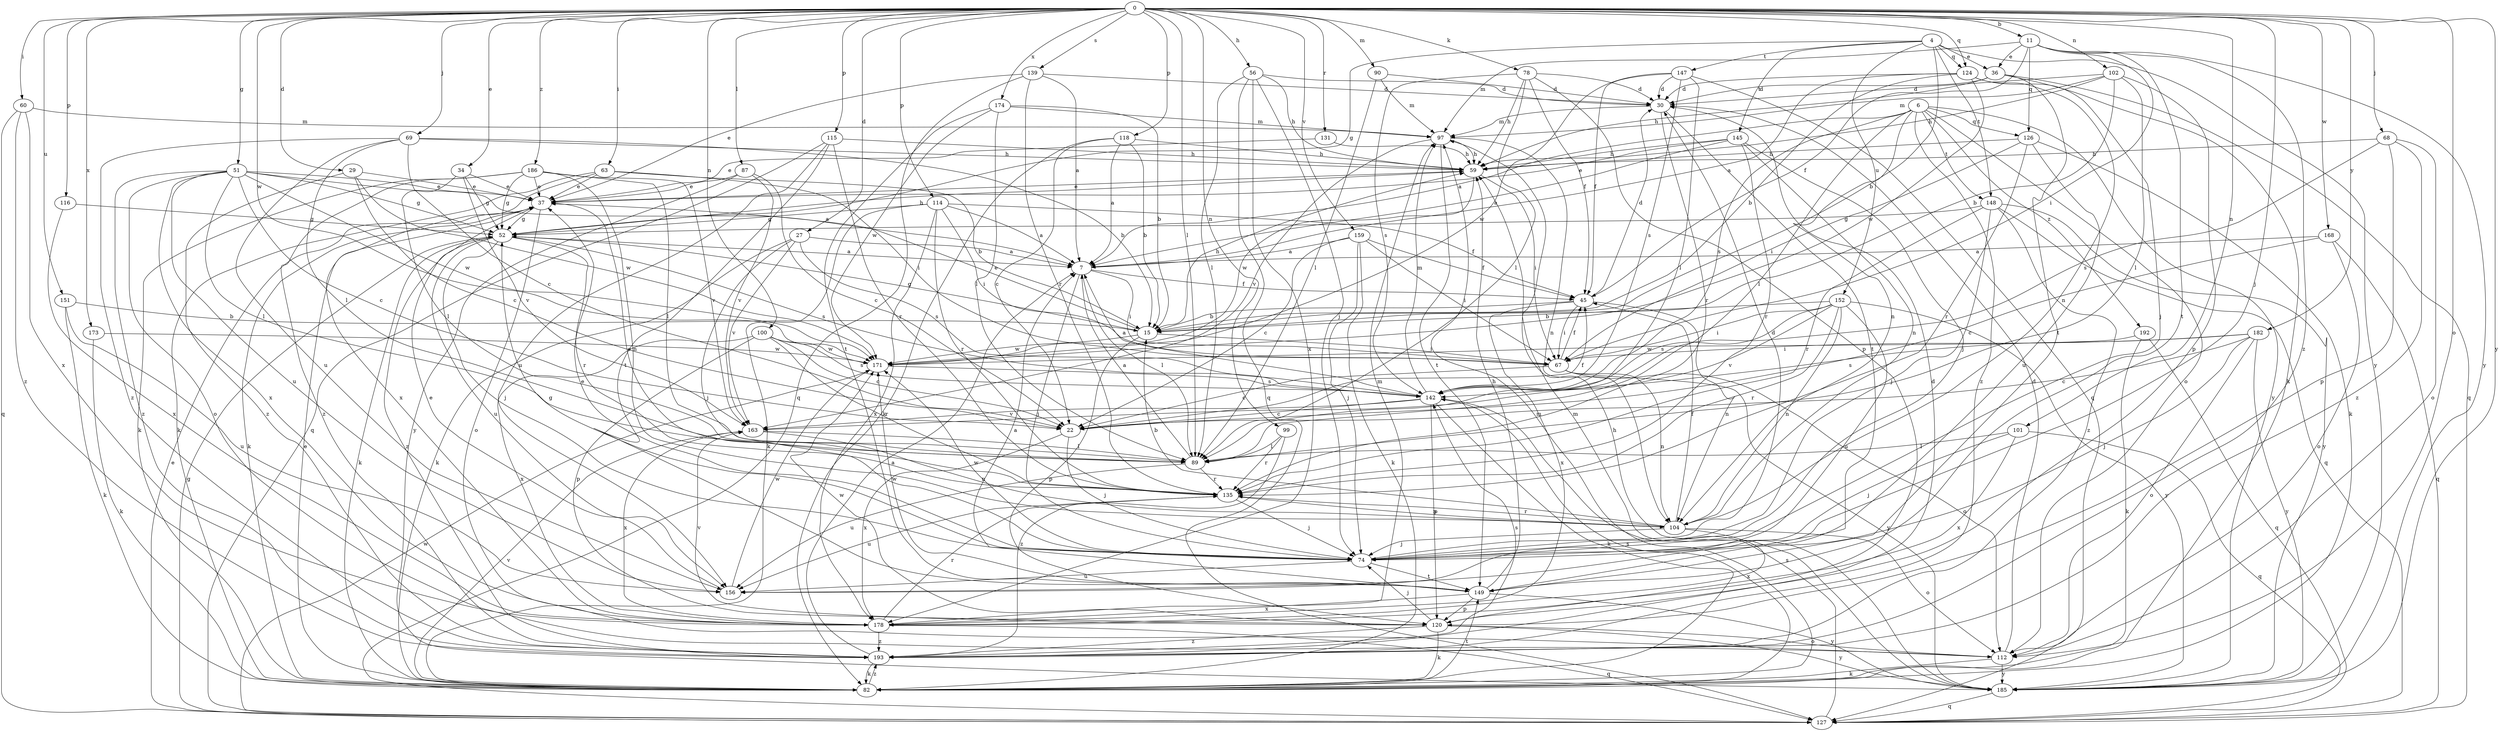 strict digraph  {
0;
4;
6;
7;
11;
15;
22;
27;
29;
30;
34;
36;
37;
45;
51;
52;
56;
59;
60;
63;
67;
68;
69;
74;
78;
82;
87;
89;
90;
97;
99;
100;
101;
102;
104;
112;
114;
115;
116;
118;
120;
124;
126;
127;
131;
135;
139;
142;
145;
147;
148;
149;
151;
152;
156;
159;
163;
168;
171;
173;
174;
178;
182;
185;
186;
192;
193;
0 -> 11  [label=b];
0 -> 27  [label=d];
0 -> 29  [label=d];
0 -> 34  [label=e];
0 -> 51  [label=g];
0 -> 56  [label=h];
0 -> 60  [label=i];
0 -> 63  [label=i];
0 -> 68  [label=j];
0 -> 69  [label=j];
0 -> 74  [label=j];
0 -> 78  [label=k];
0 -> 87  [label=l];
0 -> 89  [label=l];
0 -> 90  [label=m];
0 -> 99  [label=n];
0 -> 100  [label=n];
0 -> 101  [label=n];
0 -> 102  [label=n];
0 -> 112  [label=o];
0 -> 114  [label=p];
0 -> 115  [label=p];
0 -> 116  [label=p];
0 -> 118  [label=p];
0 -> 124  [label=q];
0 -> 131  [label=r];
0 -> 139  [label=s];
0 -> 151  [label=u];
0 -> 159  [label=v];
0 -> 168  [label=w];
0 -> 171  [label=w];
0 -> 173  [label=x];
0 -> 174  [label=x];
0 -> 182  [label=y];
0 -> 185  [label=y];
0 -> 186  [label=z];
4 -> 15  [label=b];
4 -> 36  [label=e];
4 -> 52  [label=g];
4 -> 124  [label=q];
4 -> 145  [label=t];
4 -> 147  [label=t];
4 -> 148  [label=t];
4 -> 152  [label=u];
4 -> 185  [label=y];
6 -> 7  [label=a];
6 -> 89  [label=l];
6 -> 104  [label=n];
6 -> 112  [label=o];
6 -> 126  [label=q];
6 -> 142  [label=s];
6 -> 148  [label=t];
6 -> 185  [label=y];
6 -> 192  [label=z];
6 -> 193  [label=z];
7 -> 45  [label=f];
7 -> 67  [label=i];
7 -> 74  [label=j];
7 -> 89  [label=l];
11 -> 36  [label=e];
11 -> 45  [label=f];
11 -> 67  [label=i];
11 -> 97  [label=m];
11 -> 126  [label=q];
11 -> 149  [label=t];
11 -> 185  [label=y];
11 -> 193  [label=z];
15 -> 37  [label=e];
15 -> 52  [label=g];
15 -> 59  [label=h];
15 -> 67  [label=i];
15 -> 120  [label=p];
15 -> 171  [label=w];
22 -> 45  [label=f];
22 -> 74  [label=j];
22 -> 178  [label=x];
27 -> 7  [label=a];
27 -> 74  [label=j];
27 -> 82  [label=k];
27 -> 142  [label=s];
27 -> 163  [label=v];
29 -> 22  [label=c];
29 -> 37  [label=e];
29 -> 171  [label=w];
29 -> 193  [label=z];
30 -> 97  [label=m];
30 -> 135  [label=r];
30 -> 149  [label=t];
34 -> 37  [label=e];
34 -> 52  [label=g];
34 -> 89  [label=l];
34 -> 163  [label=v];
36 -> 30  [label=d];
36 -> 59  [label=h];
36 -> 82  [label=k];
36 -> 127  [label=q];
36 -> 149  [label=t];
37 -> 52  [label=g];
37 -> 82  [label=k];
37 -> 112  [label=o];
45 -> 15  [label=b];
45 -> 30  [label=d];
45 -> 67  [label=i];
45 -> 104  [label=n];
45 -> 178  [label=x];
51 -> 7  [label=a];
51 -> 22  [label=c];
51 -> 37  [label=e];
51 -> 52  [label=g];
51 -> 89  [label=l];
51 -> 112  [label=o];
51 -> 156  [label=u];
51 -> 171  [label=w];
51 -> 178  [label=x];
51 -> 193  [label=z];
52 -> 7  [label=a];
52 -> 59  [label=h];
52 -> 74  [label=j];
52 -> 82  [label=k];
52 -> 135  [label=r];
52 -> 142  [label=s];
52 -> 156  [label=u];
52 -> 193  [label=z];
56 -> 30  [label=d];
56 -> 59  [label=h];
56 -> 74  [label=j];
56 -> 89  [label=l];
56 -> 127  [label=q];
56 -> 178  [label=x];
59 -> 37  [label=e];
59 -> 67  [label=i];
59 -> 171  [label=w];
60 -> 97  [label=m];
60 -> 127  [label=q];
60 -> 178  [label=x];
60 -> 193  [label=z];
63 -> 15  [label=b];
63 -> 37  [label=e];
63 -> 67  [label=i];
63 -> 82  [label=k];
63 -> 178  [label=x];
67 -> 22  [label=c];
67 -> 45  [label=f];
67 -> 104  [label=n];
67 -> 112  [label=o];
67 -> 185  [label=y];
68 -> 59  [label=h];
68 -> 112  [label=o];
68 -> 120  [label=p];
68 -> 142  [label=s];
68 -> 193  [label=z];
69 -> 15  [label=b];
69 -> 22  [label=c];
69 -> 59  [label=h];
69 -> 89  [label=l];
69 -> 156  [label=u];
69 -> 193  [label=z];
74 -> 30  [label=d];
74 -> 37  [label=e];
74 -> 52  [label=g];
74 -> 149  [label=t];
74 -> 156  [label=u];
74 -> 171  [label=w];
78 -> 30  [label=d];
78 -> 45  [label=f];
78 -> 59  [label=h];
78 -> 89  [label=l];
78 -> 120  [label=p];
78 -> 142  [label=s];
82 -> 37  [label=e];
82 -> 97  [label=m];
82 -> 142  [label=s];
82 -> 149  [label=t];
82 -> 163  [label=v];
82 -> 193  [label=z];
87 -> 22  [label=c];
87 -> 37  [label=e];
87 -> 163  [label=v];
87 -> 185  [label=y];
89 -> 7  [label=a];
89 -> 135  [label=r];
89 -> 156  [label=u];
90 -> 30  [label=d];
90 -> 89  [label=l];
90 -> 97  [label=m];
97 -> 59  [label=h];
97 -> 104  [label=n];
97 -> 149  [label=t];
97 -> 163  [label=v];
99 -> 89  [label=l];
99 -> 135  [label=r];
99 -> 193  [label=z];
100 -> 22  [label=c];
100 -> 120  [label=p];
100 -> 135  [label=r];
100 -> 142  [label=s];
100 -> 171  [label=w];
100 -> 178  [label=x];
101 -> 74  [label=j];
101 -> 89  [label=l];
101 -> 127  [label=q];
101 -> 178  [label=x];
102 -> 15  [label=b];
102 -> 30  [label=d];
102 -> 59  [label=h];
102 -> 89  [label=l];
102 -> 97  [label=m];
102 -> 120  [label=p];
104 -> 15  [label=b];
104 -> 45  [label=f];
104 -> 74  [label=j];
104 -> 112  [label=o];
104 -> 135  [label=r];
104 -> 178  [label=x];
112 -> 30  [label=d];
112 -> 82  [label=k];
112 -> 185  [label=y];
114 -> 7  [label=a];
114 -> 45  [label=f];
114 -> 52  [label=g];
114 -> 67  [label=i];
114 -> 82  [label=k];
114 -> 135  [label=r];
114 -> 178  [label=x];
115 -> 59  [label=h];
115 -> 127  [label=q];
115 -> 135  [label=r];
115 -> 149  [label=t];
115 -> 156  [label=u];
116 -> 52  [label=g];
116 -> 178  [label=x];
118 -> 7  [label=a];
118 -> 15  [label=b];
118 -> 22  [label=c];
118 -> 59  [label=h];
118 -> 82  [label=k];
120 -> 74  [label=j];
120 -> 82  [label=k];
120 -> 112  [label=o];
120 -> 163  [label=v];
120 -> 171  [label=w];
120 -> 185  [label=y];
120 -> 193  [label=z];
124 -> 7  [label=a];
124 -> 15  [label=b];
124 -> 30  [label=d];
124 -> 74  [label=j];
124 -> 104  [label=n];
124 -> 171  [label=w];
126 -> 59  [label=h];
126 -> 67  [label=i];
126 -> 82  [label=k];
126 -> 135  [label=r];
126 -> 156  [label=u];
127 -> 37  [label=e];
127 -> 52  [label=g];
127 -> 142  [label=s];
127 -> 171  [label=w];
131 -> 37  [label=e];
131 -> 59  [label=h];
135 -> 37  [label=e];
135 -> 74  [label=j];
135 -> 104  [label=n];
135 -> 156  [label=u];
139 -> 7  [label=a];
139 -> 30  [label=d];
139 -> 37  [label=e];
139 -> 127  [label=q];
139 -> 135  [label=r];
142 -> 7  [label=a];
142 -> 22  [label=c];
142 -> 82  [label=k];
142 -> 97  [label=m];
142 -> 120  [label=p];
142 -> 163  [label=v];
145 -> 7  [label=a];
145 -> 37  [label=e];
145 -> 59  [label=h];
145 -> 74  [label=j];
145 -> 104  [label=n];
145 -> 135  [label=r];
147 -> 30  [label=d];
147 -> 45  [label=f];
147 -> 89  [label=l];
147 -> 127  [label=q];
147 -> 142  [label=s];
147 -> 171  [label=w];
148 -> 52  [label=g];
148 -> 74  [label=j];
148 -> 127  [label=q];
148 -> 135  [label=r];
148 -> 185  [label=y];
148 -> 193  [label=z];
149 -> 7  [label=a];
149 -> 59  [label=h];
149 -> 120  [label=p];
149 -> 171  [label=w];
149 -> 178  [label=x];
149 -> 185  [label=y];
151 -> 15  [label=b];
151 -> 82  [label=k];
151 -> 156  [label=u];
152 -> 15  [label=b];
152 -> 67  [label=i];
152 -> 104  [label=n];
152 -> 135  [label=r];
152 -> 142  [label=s];
152 -> 156  [label=u];
152 -> 163  [label=v];
152 -> 185  [label=y];
156 -> 37  [label=e];
156 -> 171  [label=w];
159 -> 7  [label=a];
159 -> 22  [label=c];
159 -> 45  [label=f];
159 -> 67  [label=i];
159 -> 74  [label=j];
159 -> 82  [label=k];
163 -> 89  [label=l];
163 -> 104  [label=n];
163 -> 178  [label=x];
168 -> 7  [label=a];
168 -> 22  [label=c];
168 -> 112  [label=o];
168 -> 127  [label=q];
171 -> 142  [label=s];
173 -> 82  [label=k];
173 -> 171  [label=w];
174 -> 15  [label=b];
174 -> 89  [label=l];
174 -> 97  [label=m];
174 -> 149  [label=t];
174 -> 171  [label=w];
178 -> 97  [label=m];
178 -> 127  [label=q];
178 -> 135  [label=r];
178 -> 193  [label=z];
182 -> 22  [label=c];
182 -> 67  [label=i];
182 -> 74  [label=j];
182 -> 112  [label=o];
182 -> 142  [label=s];
182 -> 185  [label=y];
185 -> 59  [label=h];
185 -> 97  [label=m];
185 -> 127  [label=q];
186 -> 37  [label=e];
186 -> 52  [label=g];
186 -> 82  [label=k];
186 -> 89  [label=l];
186 -> 104  [label=n];
186 -> 163  [label=v];
186 -> 193  [label=z];
192 -> 82  [label=k];
192 -> 127  [label=q];
192 -> 171  [label=w];
193 -> 7  [label=a];
193 -> 30  [label=d];
193 -> 82  [label=k];
193 -> 142  [label=s];
}
